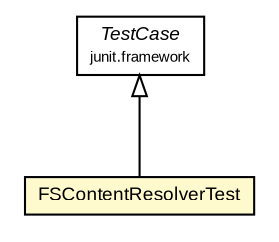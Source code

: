 #!/usr/local/bin/dot
#
# Class diagram 
# Generated by UMLGraph version R5_6 (http://www.umlgraph.org/)
#

digraph G {
	edge [fontname="arial",fontsize=10,labelfontname="arial",labelfontsize=10];
	node [fontname="arial",fontsize=10,shape=plaintext];
	nodesep=0.25;
	ranksep=0.5;
	// org.settings4j.contentresolver.FSContentResolverTest
	c668 [label=<<table title="org.settings4j.contentresolver.FSContentResolverTest" border="0" cellborder="1" cellspacing="0" cellpadding="2" port="p" bgcolor="lemonChiffon" href="./FSContentResolverTest.html">
		<tr><td><table border="0" cellspacing="0" cellpadding="1">
<tr><td align="center" balign="center"> FSContentResolverTest </td></tr>
		</table></td></tr>
		</table>>, URL="./FSContentResolverTest.html", fontname="arial", fontcolor="black", fontsize=9.0];
	//org.settings4j.contentresolver.FSContentResolverTest extends junit.framework.TestCase
	c684:p -> c668:p [dir=back,arrowtail=empty];
	// junit.framework.TestCase
	c684 [label=<<table title="junit.framework.TestCase" border="0" cellborder="1" cellspacing="0" cellpadding="2" port="p" href="http://api.dpml.net/junit/3.8.1/junit/framework/TestCase.html">
		<tr><td><table border="0" cellspacing="0" cellpadding="1">
<tr><td align="center" balign="center"><font face="arial italic"> TestCase </font></td></tr>
<tr><td align="center" balign="center"><font point-size="7.0"> junit.framework </font></td></tr>
		</table></td></tr>
		</table>>, URL="http://api.dpml.net/junit/3.8.1/junit/framework/TestCase.html", fontname="arial", fontcolor="black", fontsize=9.0];
}

